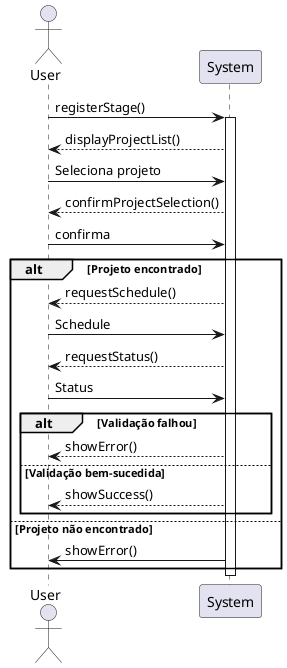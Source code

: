 @startuml
actor User
participant "System" as System

User -> System : registerStage()
activate System

System --> User : displayProjectList()
User -> System : Seleciona projeto

System --> User : confirmProjectSelection()
User -> System: confirma

alt Projeto encontrado
    System --> User : requestSchedule()
    User -> System : Schedule

    System --> User : requestStatus()
    User -> System : Status

    alt Validação falhou
        System --> User : showError()
    else Validação bem-sucedida
        System --> User : showSuccess()
    end
else Projeto não encontrado
    System -> User : showError()
end

deactivate System
@enduml
